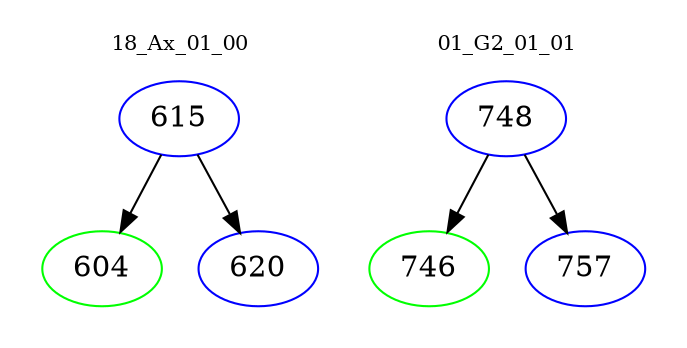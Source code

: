 digraph{
subgraph cluster_0 {
color = white
label = "18_Ax_01_00";
fontsize=10;
T0_615 [label="615", color="blue"]
T0_615 -> T0_604 [color="black"]
T0_604 [label="604", color="green"]
T0_615 -> T0_620 [color="black"]
T0_620 [label="620", color="blue"]
}
subgraph cluster_1 {
color = white
label = "01_G2_01_01";
fontsize=10;
T1_748 [label="748", color="blue"]
T1_748 -> T1_746 [color="black"]
T1_746 [label="746", color="green"]
T1_748 -> T1_757 [color="black"]
T1_757 [label="757", color="blue"]
}
}
